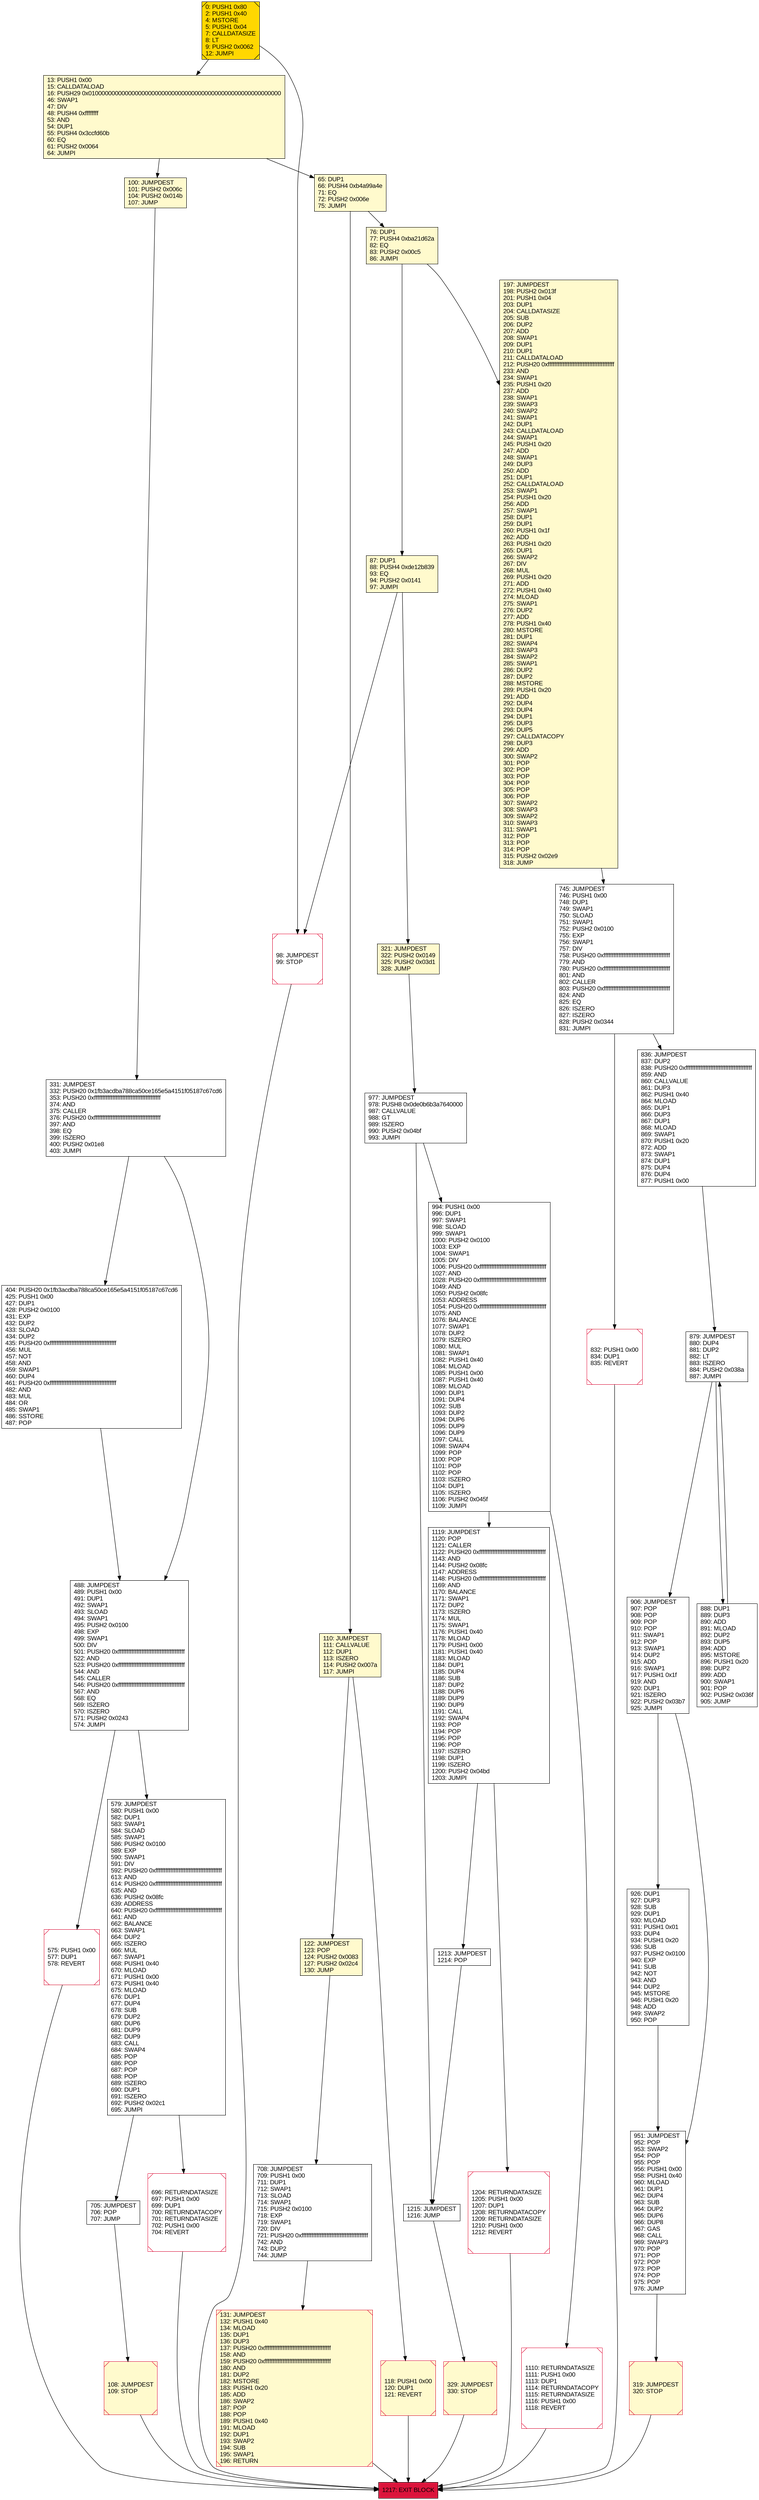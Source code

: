 digraph G {
bgcolor=transparent rankdir=UD;
node [shape=box style=filled color=black fillcolor=white fontname=arial fontcolor=black];
977 [label="977: JUMPDEST\l978: PUSH8 0x0de0b6b3a7640000\l987: CALLVALUE\l988: GT\l989: ISZERO\l990: PUSH2 0x04bf\l993: JUMPI\l" ];
488 [label="488: JUMPDEST\l489: PUSH1 0x00\l491: DUP1\l492: SWAP1\l493: SLOAD\l494: SWAP1\l495: PUSH2 0x0100\l498: EXP\l499: SWAP1\l500: DIV\l501: PUSH20 0xffffffffffffffffffffffffffffffffffffffff\l522: AND\l523: PUSH20 0xffffffffffffffffffffffffffffffffffffffff\l544: AND\l545: CALLER\l546: PUSH20 0xffffffffffffffffffffffffffffffffffffffff\l567: AND\l568: EQ\l569: ISZERO\l570: ISZERO\l571: PUSH2 0x0243\l574: JUMPI\l" ];
1217 [label="1217: EXIT BLOCK\l" fillcolor=crimson ];
331 [label="331: JUMPDEST\l332: PUSH20 0x1fb3acdba788ca50ce165e5a4151f05187c67cd6\l353: PUSH20 0xffffffffffffffffffffffffffffffffffffffff\l374: AND\l375: CALLER\l376: PUSH20 0xffffffffffffffffffffffffffffffffffffffff\l397: AND\l398: EQ\l399: ISZERO\l400: PUSH2 0x01e8\l403: JUMPI\l" ];
1215 [label="1215: JUMPDEST\l1216: JUMP\l" ];
579 [label="579: JUMPDEST\l580: PUSH1 0x00\l582: DUP1\l583: SWAP1\l584: SLOAD\l585: SWAP1\l586: PUSH2 0x0100\l589: EXP\l590: SWAP1\l591: DIV\l592: PUSH20 0xffffffffffffffffffffffffffffffffffffffff\l613: AND\l614: PUSH20 0xffffffffffffffffffffffffffffffffffffffff\l635: AND\l636: PUSH2 0x08fc\l639: ADDRESS\l640: PUSH20 0xffffffffffffffffffffffffffffffffffffffff\l661: AND\l662: BALANCE\l663: SWAP1\l664: DUP2\l665: ISZERO\l666: MUL\l667: SWAP1\l668: PUSH1 0x40\l670: MLOAD\l671: PUSH1 0x00\l673: PUSH1 0x40\l675: MLOAD\l676: DUP1\l677: DUP4\l678: SUB\l679: DUP2\l680: DUP6\l681: DUP9\l682: DUP9\l683: CALL\l684: SWAP4\l685: POP\l686: POP\l687: POP\l688: POP\l689: ISZERO\l690: DUP1\l691: ISZERO\l692: PUSH2 0x02c1\l695: JUMPI\l" ];
1213 [label="1213: JUMPDEST\l1214: POP\l" ];
1110 [label="1110: RETURNDATASIZE\l1111: PUSH1 0x00\l1113: DUP1\l1114: RETURNDATACOPY\l1115: RETURNDATASIZE\l1116: PUSH1 0x00\l1118: REVERT\l" shape=Msquare color=crimson ];
131 [label="131: JUMPDEST\l132: PUSH1 0x40\l134: MLOAD\l135: DUP1\l136: DUP3\l137: PUSH20 0xffffffffffffffffffffffffffffffffffffffff\l158: AND\l159: PUSH20 0xffffffffffffffffffffffffffffffffffffffff\l180: AND\l181: DUP2\l182: MSTORE\l183: PUSH1 0x20\l185: ADD\l186: SWAP2\l187: POP\l188: POP\l189: PUSH1 0x40\l191: MLOAD\l192: DUP1\l193: SWAP2\l194: SUB\l195: SWAP1\l196: RETURN\l" fillcolor=lemonchiffon shape=Msquare color=crimson ];
888 [label="888: DUP1\l889: DUP3\l890: ADD\l891: MLOAD\l892: DUP2\l893: DUP5\l894: ADD\l895: MSTORE\l896: PUSH1 0x20\l898: DUP2\l899: ADD\l900: SWAP1\l901: POP\l902: PUSH2 0x036f\l905: JUMP\l" ];
879 [label="879: JUMPDEST\l880: DUP4\l881: DUP2\l882: LT\l883: ISZERO\l884: PUSH2 0x038a\l887: JUMPI\l" ];
906 [label="906: JUMPDEST\l907: POP\l908: POP\l909: POP\l910: POP\l911: SWAP1\l912: POP\l913: SWAP1\l914: DUP2\l915: ADD\l916: SWAP1\l917: PUSH1 0x1f\l919: AND\l920: DUP1\l921: ISZERO\l922: PUSH2 0x03b7\l925: JUMPI\l" ];
926 [label="926: DUP1\l927: DUP3\l928: SUB\l929: DUP1\l930: MLOAD\l931: PUSH1 0x01\l933: DUP4\l934: PUSH1 0x20\l936: SUB\l937: PUSH2 0x0100\l940: EXP\l941: SUB\l942: NOT\l943: AND\l944: DUP2\l945: MSTORE\l946: PUSH1 0x20\l948: ADD\l949: SWAP2\l950: POP\l" ];
118 [label="118: PUSH1 0x00\l120: DUP1\l121: REVERT\l" fillcolor=lemonchiffon shape=Msquare color=crimson ];
1119 [label="1119: JUMPDEST\l1120: POP\l1121: CALLER\l1122: PUSH20 0xffffffffffffffffffffffffffffffffffffffff\l1143: AND\l1144: PUSH2 0x08fc\l1147: ADDRESS\l1148: PUSH20 0xffffffffffffffffffffffffffffffffffffffff\l1169: AND\l1170: BALANCE\l1171: SWAP1\l1172: DUP2\l1173: ISZERO\l1174: MUL\l1175: SWAP1\l1176: PUSH1 0x40\l1178: MLOAD\l1179: PUSH1 0x00\l1181: PUSH1 0x40\l1183: MLOAD\l1184: DUP1\l1185: DUP4\l1186: SUB\l1187: DUP2\l1188: DUP6\l1189: DUP9\l1190: DUP9\l1191: CALL\l1192: SWAP4\l1193: POP\l1194: POP\l1195: POP\l1196: POP\l1197: ISZERO\l1198: DUP1\l1199: ISZERO\l1200: PUSH2 0x04bd\l1203: JUMPI\l" ];
13 [label="13: PUSH1 0x00\l15: CALLDATALOAD\l16: PUSH29 0x0100000000000000000000000000000000000000000000000000000000\l46: SWAP1\l47: DIV\l48: PUSH4 0xffffffff\l53: AND\l54: DUP1\l55: PUSH4 0x3ccfd60b\l60: EQ\l61: PUSH2 0x0064\l64: JUMPI\l" fillcolor=lemonchiffon ];
100 [label="100: JUMPDEST\l101: PUSH2 0x006c\l104: PUSH2 0x014b\l107: JUMP\l" fillcolor=lemonchiffon ];
745 [label="745: JUMPDEST\l746: PUSH1 0x00\l748: DUP1\l749: SWAP1\l750: SLOAD\l751: SWAP1\l752: PUSH2 0x0100\l755: EXP\l756: SWAP1\l757: DIV\l758: PUSH20 0xffffffffffffffffffffffffffffffffffffffff\l779: AND\l780: PUSH20 0xffffffffffffffffffffffffffffffffffffffff\l801: AND\l802: CALLER\l803: PUSH20 0xffffffffffffffffffffffffffffffffffffffff\l824: AND\l825: EQ\l826: ISZERO\l827: ISZERO\l828: PUSH2 0x0344\l831: JUMPI\l" ];
329 [label="329: JUMPDEST\l330: STOP\l" fillcolor=lemonchiffon shape=Msquare color=crimson ];
575 [label="575: PUSH1 0x00\l577: DUP1\l578: REVERT\l" shape=Msquare color=crimson ];
832 [label="832: PUSH1 0x00\l834: DUP1\l835: REVERT\l" shape=Msquare color=crimson ];
87 [label="87: DUP1\l88: PUSH4 0xde12b839\l93: EQ\l94: PUSH2 0x0141\l97: JUMPI\l" fillcolor=lemonchiffon ];
696 [label="696: RETURNDATASIZE\l697: PUSH1 0x00\l699: DUP1\l700: RETURNDATACOPY\l701: RETURNDATASIZE\l702: PUSH1 0x00\l704: REVERT\l" shape=Msquare color=crimson ];
0 [label="0: PUSH1 0x80\l2: PUSH1 0x40\l4: MSTORE\l5: PUSH1 0x04\l7: CALLDATASIZE\l8: LT\l9: PUSH2 0x0062\l12: JUMPI\l" fillcolor=lemonchiffon shape=Msquare fillcolor=gold ];
705 [label="705: JUMPDEST\l706: POP\l707: JUMP\l" ];
65 [label="65: DUP1\l66: PUSH4 0xb4a99a4e\l71: EQ\l72: PUSH2 0x006e\l75: JUMPI\l" fillcolor=lemonchiffon ];
319 [label="319: JUMPDEST\l320: STOP\l" fillcolor=lemonchiffon shape=Msquare color=crimson ];
122 [label="122: JUMPDEST\l123: POP\l124: PUSH2 0x0083\l127: PUSH2 0x02c4\l130: JUMP\l" fillcolor=lemonchiffon ];
951 [label="951: JUMPDEST\l952: POP\l953: SWAP2\l954: POP\l955: POP\l956: PUSH1 0x00\l958: PUSH1 0x40\l960: MLOAD\l961: DUP1\l962: DUP4\l963: SUB\l964: DUP2\l965: DUP6\l966: DUP8\l967: GAS\l968: CALL\l969: SWAP3\l970: POP\l971: POP\l972: POP\l973: POP\l974: POP\l975: POP\l976: JUMP\l" ];
994 [label="994: PUSH1 0x00\l996: DUP1\l997: SWAP1\l998: SLOAD\l999: SWAP1\l1000: PUSH2 0x0100\l1003: EXP\l1004: SWAP1\l1005: DIV\l1006: PUSH20 0xffffffffffffffffffffffffffffffffffffffff\l1027: AND\l1028: PUSH20 0xffffffffffffffffffffffffffffffffffffffff\l1049: AND\l1050: PUSH2 0x08fc\l1053: ADDRESS\l1054: PUSH20 0xffffffffffffffffffffffffffffffffffffffff\l1075: AND\l1076: BALANCE\l1077: SWAP1\l1078: DUP2\l1079: ISZERO\l1080: MUL\l1081: SWAP1\l1082: PUSH1 0x40\l1084: MLOAD\l1085: PUSH1 0x00\l1087: PUSH1 0x40\l1089: MLOAD\l1090: DUP1\l1091: DUP4\l1092: SUB\l1093: DUP2\l1094: DUP6\l1095: DUP9\l1096: DUP9\l1097: CALL\l1098: SWAP4\l1099: POP\l1100: POP\l1101: POP\l1102: POP\l1103: ISZERO\l1104: DUP1\l1105: ISZERO\l1106: PUSH2 0x045f\l1109: JUMPI\l" ];
1204 [label="1204: RETURNDATASIZE\l1205: PUSH1 0x00\l1207: DUP1\l1208: RETURNDATACOPY\l1209: RETURNDATASIZE\l1210: PUSH1 0x00\l1212: REVERT\l" shape=Msquare color=crimson ];
404 [label="404: PUSH20 0x1fb3acdba788ca50ce165e5a4151f05187c67cd6\l425: PUSH1 0x00\l427: DUP1\l428: PUSH2 0x0100\l431: EXP\l432: DUP2\l433: SLOAD\l434: DUP2\l435: PUSH20 0xffffffffffffffffffffffffffffffffffffffff\l456: MUL\l457: NOT\l458: AND\l459: SWAP1\l460: DUP4\l461: PUSH20 0xffffffffffffffffffffffffffffffffffffffff\l482: AND\l483: MUL\l484: OR\l485: SWAP1\l486: SSTORE\l487: POP\l" ];
836 [label="836: JUMPDEST\l837: DUP2\l838: PUSH20 0xffffffffffffffffffffffffffffffffffffffff\l859: AND\l860: CALLVALUE\l861: DUP3\l862: PUSH1 0x40\l864: MLOAD\l865: DUP1\l866: DUP3\l867: DUP1\l868: MLOAD\l869: SWAP1\l870: PUSH1 0x20\l872: ADD\l873: SWAP1\l874: DUP1\l875: DUP4\l876: DUP4\l877: PUSH1 0x00\l" ];
110 [label="110: JUMPDEST\l111: CALLVALUE\l112: DUP1\l113: ISZERO\l114: PUSH2 0x007a\l117: JUMPI\l" fillcolor=lemonchiffon ];
708 [label="708: JUMPDEST\l709: PUSH1 0x00\l711: DUP1\l712: SWAP1\l713: SLOAD\l714: SWAP1\l715: PUSH2 0x0100\l718: EXP\l719: SWAP1\l720: DIV\l721: PUSH20 0xffffffffffffffffffffffffffffffffffffffff\l742: AND\l743: DUP2\l744: JUMP\l" ];
197 [label="197: JUMPDEST\l198: PUSH2 0x013f\l201: PUSH1 0x04\l203: DUP1\l204: CALLDATASIZE\l205: SUB\l206: DUP2\l207: ADD\l208: SWAP1\l209: DUP1\l210: DUP1\l211: CALLDATALOAD\l212: PUSH20 0xffffffffffffffffffffffffffffffffffffffff\l233: AND\l234: SWAP1\l235: PUSH1 0x20\l237: ADD\l238: SWAP1\l239: SWAP3\l240: SWAP2\l241: SWAP1\l242: DUP1\l243: CALLDATALOAD\l244: SWAP1\l245: PUSH1 0x20\l247: ADD\l248: SWAP1\l249: DUP3\l250: ADD\l251: DUP1\l252: CALLDATALOAD\l253: SWAP1\l254: PUSH1 0x20\l256: ADD\l257: SWAP1\l258: DUP1\l259: DUP1\l260: PUSH1 0x1f\l262: ADD\l263: PUSH1 0x20\l265: DUP1\l266: SWAP2\l267: DIV\l268: MUL\l269: PUSH1 0x20\l271: ADD\l272: PUSH1 0x40\l274: MLOAD\l275: SWAP1\l276: DUP2\l277: ADD\l278: PUSH1 0x40\l280: MSTORE\l281: DUP1\l282: SWAP4\l283: SWAP3\l284: SWAP2\l285: SWAP1\l286: DUP2\l287: DUP2\l288: MSTORE\l289: PUSH1 0x20\l291: ADD\l292: DUP4\l293: DUP4\l294: DUP1\l295: DUP3\l296: DUP5\l297: CALLDATACOPY\l298: DUP3\l299: ADD\l300: SWAP2\l301: POP\l302: POP\l303: POP\l304: POP\l305: POP\l306: POP\l307: SWAP2\l308: SWAP3\l309: SWAP2\l310: SWAP3\l311: SWAP1\l312: POP\l313: POP\l314: POP\l315: PUSH2 0x02e9\l318: JUMP\l" fillcolor=lemonchiffon ];
98 [label="98: JUMPDEST\l99: STOP\l" shape=Msquare color=crimson ];
108 [label="108: JUMPDEST\l109: STOP\l" fillcolor=lemonchiffon shape=Msquare color=crimson ];
321 [label="321: JUMPDEST\l322: PUSH2 0x0149\l325: PUSH2 0x03d1\l328: JUMP\l" fillcolor=lemonchiffon ];
76 [label="76: DUP1\l77: PUSH4 0xba21d62a\l82: EQ\l83: PUSH2 0x00c5\l86: JUMPI\l" fillcolor=lemonchiffon ];
906 -> 926;
879 -> 888;
888 -> 879;
951 -> 319;
1213 -> 1215;
879 -> 906;
1110 -> 1217;
131 -> 1217;
87 -> 98;
65 -> 110;
118 -> 1217;
65 -> 76;
1119 -> 1213;
329 -> 1217;
76 -> 87;
705 -> 108;
100 -> 331;
832 -> 1217;
708 -> 131;
110 -> 118;
197 -> 745;
579 -> 696;
404 -> 488;
98 -> 1217;
994 -> 1119;
1119 -> 1204;
108 -> 1217;
926 -> 951;
906 -> 951;
13 -> 65;
331 -> 488;
13 -> 100;
977 -> 1215;
76 -> 197;
488 -> 579;
0 -> 98;
1215 -> 329;
87 -> 321;
110 -> 122;
122 -> 708;
488 -> 575;
575 -> 1217;
696 -> 1217;
836 -> 879;
994 -> 1110;
319 -> 1217;
579 -> 705;
745 -> 836;
1204 -> 1217;
977 -> 994;
331 -> 404;
321 -> 977;
0 -> 13;
745 -> 832;
}